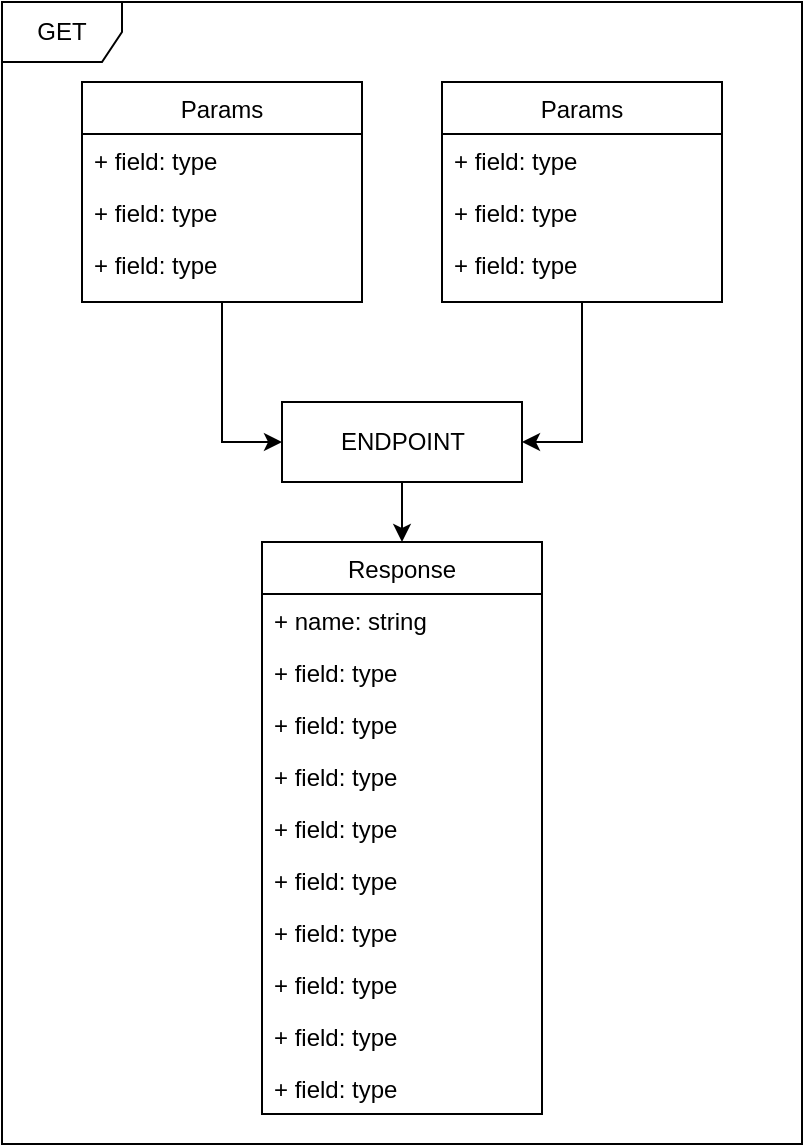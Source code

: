 <mxfile version="14.1.8" type="device"><diagram id="yegU8sAF3auYgTKR-F8N" name="Strona-1"><mxGraphModel dx="1086" dy="866" grid="1" gridSize="10" guides="1" tooltips="1" connect="1" arrows="1" fold="1" page="1" pageScale="1" pageWidth="827" pageHeight="1169" math="0" shadow="0"><root><mxCell id="0"/><mxCell id="1" parent="0"/><mxCell id="OB1w2-BVkb5mGwFjo3nm-11" style="edgeStyle=orthogonalEdgeStyle;rounded=0;orthogonalLoop=1;jettySize=auto;html=1;entryX=0;entryY=0.5;entryDx=0;entryDy=0;" edge="1" parent="1" source="OB1w2-BVkb5mGwFjo3nm-1" target="OB1w2-BVkb5mGwFjo3nm-5"><mxGeometry relative="1" as="geometry"/></mxCell><mxCell id="OB1w2-BVkb5mGwFjo3nm-1" value="Params" style="swimlane;fontStyle=0;childLayout=stackLayout;horizontal=1;startSize=26;horizontalStack=0;resizeParent=1;resizeParentMax=0;resizeLast=0;collapsible=1;marginBottom=0;swimlaneFillColor=#ffffff;" vertex="1" parent="1"><mxGeometry x="220" y="160" width="140" height="110" as="geometry"/></mxCell><mxCell id="OB1w2-BVkb5mGwFjo3nm-2" value="+ field: type" style="text;strokeColor=none;fillColor=none;align=left;verticalAlign=top;spacingLeft=4;spacingRight=4;overflow=hidden;rotatable=0;points=[[0,0.5],[1,0.5]];portConstraint=eastwest;" vertex="1" parent="OB1w2-BVkb5mGwFjo3nm-1"><mxGeometry y="26" width="140" height="26" as="geometry"/></mxCell><mxCell id="OB1w2-BVkb5mGwFjo3nm-3" value="+ field: type" style="text;strokeColor=none;fillColor=none;align=left;verticalAlign=top;spacingLeft=4;spacingRight=4;overflow=hidden;rotatable=0;points=[[0,0.5],[1,0.5]];portConstraint=eastwest;" vertex="1" parent="OB1w2-BVkb5mGwFjo3nm-1"><mxGeometry y="52" width="140" height="26" as="geometry"/></mxCell><mxCell id="OB1w2-BVkb5mGwFjo3nm-4" value="+ field: type" style="text;strokeColor=none;fillColor=none;align=left;verticalAlign=top;spacingLeft=4;spacingRight=4;overflow=hidden;rotatable=0;points=[[0,0.5],[1,0.5]];portConstraint=eastwest;" vertex="1" parent="OB1w2-BVkb5mGwFjo3nm-1"><mxGeometry y="78" width="140" height="32" as="geometry"/></mxCell><mxCell id="OB1w2-BVkb5mGwFjo3nm-17" style="edgeStyle=orthogonalEdgeStyle;rounded=0;orthogonalLoop=1;jettySize=auto;html=1;entryX=0.5;entryY=0;entryDx=0;entryDy=0;" edge="1" parent="1" source="OB1w2-BVkb5mGwFjo3nm-5" target="OB1w2-BVkb5mGwFjo3nm-13"><mxGeometry relative="1" as="geometry"/></mxCell><mxCell id="OB1w2-BVkb5mGwFjo3nm-5" value="ENDPOINT" style="html=1;fillColor=#ffffff;" vertex="1" parent="1"><mxGeometry x="320" y="320" width="120" height="40" as="geometry"/></mxCell><mxCell id="OB1w2-BVkb5mGwFjo3nm-13" value="Response" style="swimlane;fontStyle=0;childLayout=stackLayout;horizontal=1;startSize=26;horizontalStack=0;resizeParent=1;resizeParentMax=0;resizeLast=0;collapsible=1;marginBottom=0;swimlaneFillColor=#ffffff;" vertex="1" parent="1"><mxGeometry x="310" y="390" width="140" height="286" as="geometry"><mxRectangle x="305" y="480" width="90" height="26" as="alternateBounds"/></mxGeometry></mxCell><mxCell id="OB1w2-BVkb5mGwFjo3nm-14" value="+ name: string" style="text;strokeColor=none;fillColor=none;align=left;verticalAlign=top;spacingLeft=4;spacingRight=4;overflow=hidden;rotatable=0;points=[[0,0.5],[1,0.5]];portConstraint=eastwest;" vertex="1" parent="OB1w2-BVkb5mGwFjo3nm-13"><mxGeometry y="26" width="140" height="26" as="geometry"/></mxCell><mxCell id="OB1w2-BVkb5mGwFjo3nm-15" value="+ field: type" style="text;strokeColor=none;fillColor=none;align=left;verticalAlign=top;spacingLeft=4;spacingRight=4;overflow=hidden;rotatable=0;points=[[0,0.5],[1,0.5]];portConstraint=eastwest;" vertex="1" parent="OB1w2-BVkb5mGwFjo3nm-13"><mxGeometry y="52" width="140" height="26" as="geometry"/></mxCell><mxCell id="OB1w2-BVkb5mGwFjo3nm-21" value="+ field: type" style="text;strokeColor=none;fillColor=none;align=left;verticalAlign=top;spacingLeft=4;spacingRight=4;overflow=hidden;rotatable=0;points=[[0,0.5],[1,0.5]];portConstraint=eastwest;" vertex="1" parent="OB1w2-BVkb5mGwFjo3nm-13"><mxGeometry y="78" width="140" height="26" as="geometry"/></mxCell><mxCell id="OB1w2-BVkb5mGwFjo3nm-22" value="+ field: type" style="text;strokeColor=none;fillColor=none;align=left;verticalAlign=top;spacingLeft=4;spacingRight=4;overflow=hidden;rotatable=0;points=[[0,0.5],[1,0.5]];portConstraint=eastwest;" vertex="1" parent="OB1w2-BVkb5mGwFjo3nm-13"><mxGeometry y="104" width="140" height="26" as="geometry"/></mxCell><mxCell id="OB1w2-BVkb5mGwFjo3nm-26" value="+ field: type" style="text;strokeColor=none;fillColor=none;align=left;verticalAlign=top;spacingLeft=4;spacingRight=4;overflow=hidden;rotatable=0;points=[[0,0.5],[1,0.5]];portConstraint=eastwest;" vertex="1" parent="OB1w2-BVkb5mGwFjo3nm-13"><mxGeometry y="130" width="140" height="26" as="geometry"/></mxCell><mxCell id="OB1w2-BVkb5mGwFjo3nm-25" value="+ field: type" style="text;strokeColor=none;fillColor=none;align=left;verticalAlign=top;spacingLeft=4;spacingRight=4;overflow=hidden;rotatable=0;points=[[0,0.5],[1,0.5]];portConstraint=eastwest;" vertex="1" parent="OB1w2-BVkb5mGwFjo3nm-13"><mxGeometry y="156" width="140" height="26" as="geometry"/></mxCell><mxCell id="OB1w2-BVkb5mGwFjo3nm-24" value="+ field: type" style="text;strokeColor=none;fillColor=none;align=left;verticalAlign=top;spacingLeft=4;spacingRight=4;overflow=hidden;rotatable=0;points=[[0,0.5],[1,0.5]];portConstraint=eastwest;" vertex="1" parent="OB1w2-BVkb5mGwFjo3nm-13"><mxGeometry y="182" width="140" height="26" as="geometry"/></mxCell><mxCell id="OB1w2-BVkb5mGwFjo3nm-23" value="+ field: type" style="text;strokeColor=none;fillColor=none;align=left;verticalAlign=top;spacingLeft=4;spacingRight=4;overflow=hidden;rotatable=0;points=[[0,0.5],[1,0.5]];portConstraint=eastwest;" vertex="1" parent="OB1w2-BVkb5mGwFjo3nm-13"><mxGeometry y="208" width="140" height="26" as="geometry"/></mxCell><mxCell id="OB1w2-BVkb5mGwFjo3nm-20" value="+ field: type" style="text;strokeColor=none;fillColor=none;align=left;verticalAlign=top;spacingLeft=4;spacingRight=4;overflow=hidden;rotatable=0;points=[[0,0.5],[1,0.5]];portConstraint=eastwest;" vertex="1" parent="OB1w2-BVkb5mGwFjo3nm-13"><mxGeometry y="234" width="140" height="26" as="geometry"/></mxCell><mxCell id="OB1w2-BVkb5mGwFjo3nm-16" value="+ field: type&#10;" style="text;strokeColor=none;fillColor=none;align=left;verticalAlign=top;spacingLeft=4;spacingRight=4;overflow=hidden;rotatable=0;points=[[0,0.5],[1,0.5]];portConstraint=eastwest;" vertex="1" parent="OB1w2-BVkb5mGwFjo3nm-13"><mxGeometry y="260" width="140" height="26" as="geometry"/></mxCell><mxCell id="OB1w2-BVkb5mGwFjo3nm-27" value="GET" style="shape=umlFrame;whiteSpace=wrap;html=1;fillColor=#ffffff;" vertex="1" parent="1"><mxGeometry x="180" y="120" width="400" height="571" as="geometry"/></mxCell><mxCell id="OB1w2-BVkb5mGwFjo3nm-32" style="edgeStyle=orthogonalEdgeStyle;rounded=0;orthogonalLoop=1;jettySize=auto;html=1;entryX=1;entryY=0.5;entryDx=0;entryDy=0;" edge="1" parent="1" source="OB1w2-BVkb5mGwFjo3nm-28" target="OB1w2-BVkb5mGwFjo3nm-5"><mxGeometry relative="1" as="geometry"/></mxCell><mxCell id="OB1w2-BVkb5mGwFjo3nm-28" value="Params" style="swimlane;fontStyle=0;childLayout=stackLayout;horizontal=1;startSize=26;horizontalStack=0;resizeParent=1;resizeParentMax=0;resizeLast=0;collapsible=1;marginBottom=0;swimlaneFillColor=#ffffff;" vertex="1" parent="1"><mxGeometry x="400" y="160" width="140" height="110" as="geometry"/></mxCell><mxCell id="OB1w2-BVkb5mGwFjo3nm-29" value="+ field: type" style="text;strokeColor=none;fillColor=none;align=left;verticalAlign=top;spacingLeft=4;spacingRight=4;overflow=hidden;rotatable=0;points=[[0,0.5],[1,0.5]];portConstraint=eastwest;" vertex="1" parent="OB1w2-BVkb5mGwFjo3nm-28"><mxGeometry y="26" width="140" height="26" as="geometry"/></mxCell><mxCell id="OB1w2-BVkb5mGwFjo3nm-30" value="+ field: type" style="text;strokeColor=none;fillColor=none;align=left;verticalAlign=top;spacingLeft=4;spacingRight=4;overflow=hidden;rotatable=0;points=[[0,0.5],[1,0.5]];portConstraint=eastwest;" vertex="1" parent="OB1w2-BVkb5mGwFjo3nm-28"><mxGeometry y="52" width="140" height="26" as="geometry"/></mxCell><mxCell id="OB1w2-BVkb5mGwFjo3nm-31" value="+ field: type" style="text;strokeColor=none;fillColor=none;align=left;verticalAlign=top;spacingLeft=4;spacingRight=4;overflow=hidden;rotatable=0;points=[[0,0.5],[1,0.5]];portConstraint=eastwest;" vertex="1" parent="OB1w2-BVkb5mGwFjo3nm-28"><mxGeometry y="78" width="140" height="32" as="geometry"/></mxCell></root></mxGraphModel></diagram></mxfile>